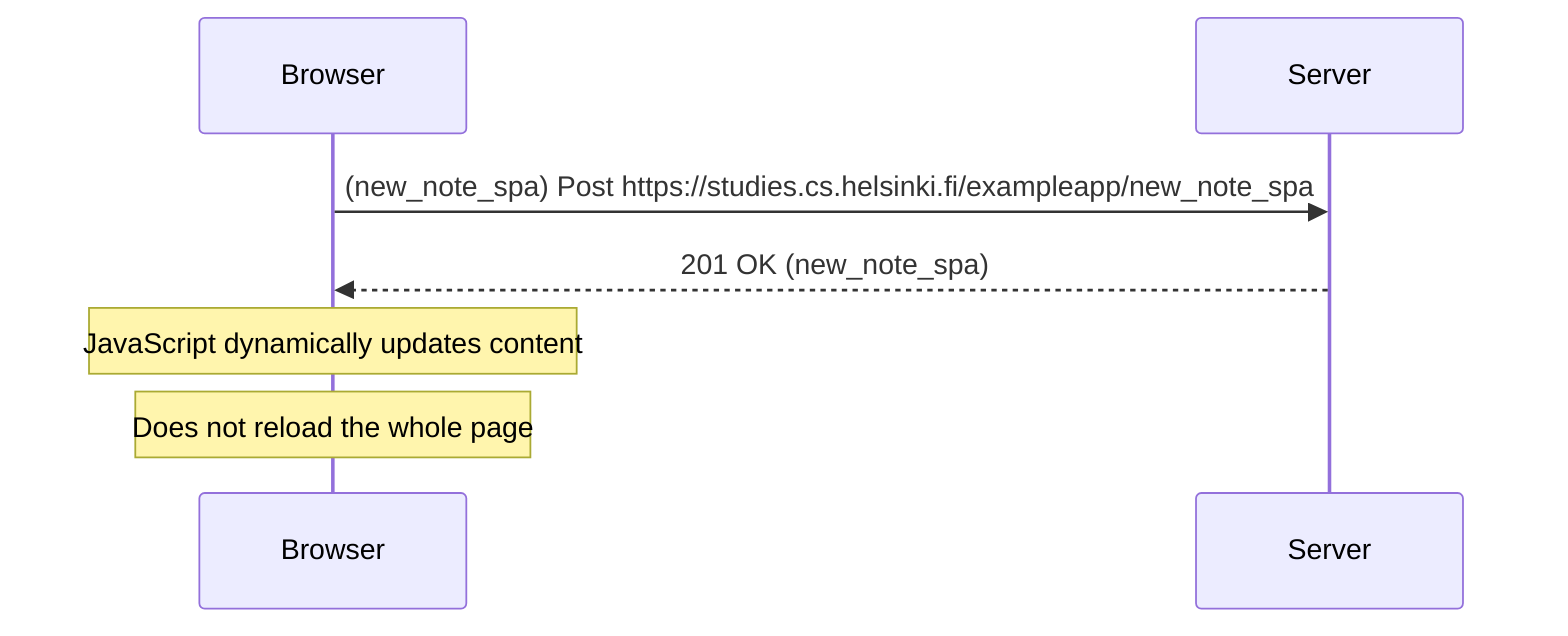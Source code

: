 sequenceDiagram
   
   
    Browser->>Server: (new_note_spa) Post https://studies.cs.helsinki.fi/exampleapp/new_note_spa
    Server-->>Browser: 201 OK (new_note_spa)
    
    Note over Browser: JavaScript dynamically updates content
    Note over Browser: Does not reload the whole page
